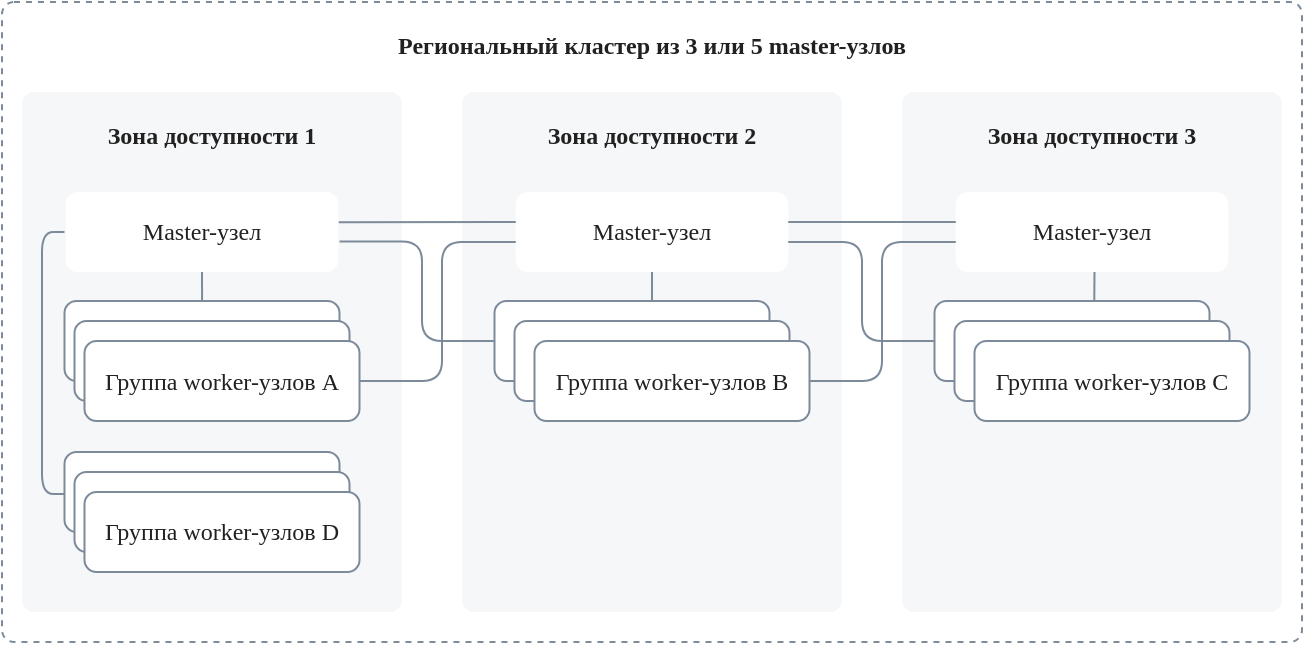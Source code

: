 <mxfile version="28.1.2">
  <diagram name="Страница — 1" id="SsBSkVMVMdWQq_6ef-g-">
    <mxGraphModel dx="946" dy="662" grid="1" gridSize="10" guides="1" tooltips="1" connect="1" arrows="1" fold="1" page="1" pageScale="1" pageWidth="827" pageHeight="1169" math="0" shadow="0">
      <root>
        <mxCell id="0" />
        <mxCell id="1" parent="0" />
        <mxCell id="Dyx80tAi4ZfpFmJzEdqi-1" value="" style="group" vertex="1" connectable="0" parent="1">
          <mxGeometry x="320" y="260" width="650" height="320" as="geometry" />
        </mxCell>
        <mxCell id="Dyx80tAi4ZfpFmJzEdqi-2" value="&lt;font color=&quot;#212121&quot;&gt;Зона доступности&amp;nbsp;3&lt;/font&gt;" style="rounded=1;whiteSpace=wrap;html=1;fontFamily=VK Sans Display;strokeColor=none;arcsize=12;fillColor=#F6F7F9;spacing=10;verticalAlign=top;spacingTop=0;spacingLeft=0;spacingRight=0;fontStyle=1;arcSize=12;absoluteArcSize=1;container=0;" vertex="1" parent="Dyx80tAi4ZfpFmJzEdqi-1">
          <mxGeometry x="450" y="45" width="190" height="260" as="geometry" />
        </mxCell>
        <mxCell id="Dyx80tAi4ZfpFmJzEdqi-3" value="&lt;font color=&quot;#212121&quot;&gt;Зона доступности&amp;nbsp;1&lt;/font&gt;" style="rounded=1;whiteSpace=wrap;html=1;fontFamily=VK Sans Display;strokeColor=none;arcsize=12;fillColor=#F6F7F9;spacing=10;verticalAlign=top;spacingTop=0;spacingLeft=0;spacingRight=0;fontStyle=1;arcSize=12;absoluteArcSize=1;container=0;" vertex="1" parent="Dyx80tAi4ZfpFmJzEdqi-1">
          <mxGeometry x="10" y="45" width="190" height="260" as="geometry" />
        </mxCell>
        <mxCell id="Dyx80tAi4ZfpFmJzEdqi-4" value="&lt;font color=&quot;#212121&quot;&gt;Availility zone 2&lt;/font&gt;" style="rounded=1;whiteSpace=wrap;html=1;fontFamily=VK Sans Display;strokeColor=none;arcsize=12;fillColor=#F6F7F9;spacing=10;verticalAlign=top;spacingTop=0;spacingLeft=0;spacingRight=0;fontStyle=1;arcSize=12;absoluteArcSize=1;container=0;" vertex="1" parent="Dyx80tAi4ZfpFmJzEdqi-1">
          <mxGeometry x="240" y="45" width="180" height="260" as="geometry" />
        </mxCell>
        <mxCell id="Dyx80tAi4ZfpFmJzEdqi-5" style="edgeStyle=orthogonalEdgeStyle;shape=connector;rounded=1;orthogonalLoop=1;jettySize=auto;html=1;labelBackgroundColor=default;strokeColor=#7C8A9A;strokeWidth=1;fontFamily=VK Sans Display;fontSize=16;fontColor=#212121;startArrow=none;startFill=0;endArrow=open;endFill=0;" edge="1" parent="Dyx80tAi4ZfpFmJzEdqi-1">
          <mxGeometry relative="1" as="geometry">
            <mxPoint x="325.0" y="135" as="sourcePoint" />
            <mxPoint x="325" y="165" as="targetPoint" />
          </mxGeometry>
        </mxCell>
        <mxCell id="Dyx80tAi4ZfpFmJzEdqi-6" value="&lt;font color=&quot;#212121&quot;&gt;Master-узел&lt;/font&gt;" style="rounded=1;whiteSpace=wrap;html=1;fontFamily=VK Sans Display;strokeColor=none;arcsize=12;fillColor=#FFFFFF;spacing=0;spacingTop=12;spacingBottom=12;arcSize=12;absoluteArcSize=1;container=0;" vertex="1" parent="Dyx80tAi4ZfpFmJzEdqi-1">
          <mxGeometry x="40" y="95" width="120" height="40" as="geometry" />
        </mxCell>
        <mxCell id="Dyx80tAi4ZfpFmJzEdqi-7" style="edgeStyle=orthogonalEdgeStyle;shape=connector;rounded=1;orthogonalLoop=1;jettySize=auto;html=1;labelBackgroundColor=default;strokeColor=#7C8A9A;strokeWidth=1;fontFamily=VK Sans Display;fontSize=16;fontColor=#212121;startArrow=none;startFill=0;endArrow=none;endFill=0;exitX=0.5;exitY=1;exitDx=0;exitDy=0;entryX=0.573;entryY=0.013;entryDx=0;entryDy=0;entryPerimeter=0;" edge="1" parent="Dyx80tAi4ZfpFmJzEdqi-1" source="Dyx80tAi4ZfpFmJzEdqi-6">
          <mxGeometry relative="1" as="geometry">
            <mxPoint x="80" y="135" as="sourcePoint" />
            <mxPoint x="100.037" y="150.02" as="targetPoint" />
            <Array as="points" />
          </mxGeometry>
        </mxCell>
        <mxCell id="Dyx80tAi4ZfpFmJzEdqi-8" value="&lt;font color=&quot;#212121&quot;&gt;Node 1&lt;/font&gt;" style="rounded=1;whiteSpace=wrap;html=1;fontFamily=VK Sans Display;strokeColor=#7C8A9A;arcsize=12;fillColor=#FFFFFF;spacing=0;spacingTop=12;spacingBottom=12;arcSize=12;absoluteArcSize=1;strokeWidth=1;container=0;" vertex="1" parent="Dyx80tAi4ZfpFmJzEdqi-1">
          <mxGeometry x="31.25" y="149.5" width="137.5" height="40" as="geometry" />
        </mxCell>
        <mxCell id="Dyx80tAi4ZfpFmJzEdqi-9" value="&lt;font color=&quot;#212121&quot;&gt;Node 1&lt;/font&gt;" style="rounded=1;whiteSpace=wrap;html=1;fontFamily=VK Sans Display;strokeColor=#7C8A9A;arcsize=12;fillColor=#FFFFFF;spacing=0;spacingTop=12;spacingBottom=12;arcSize=12;absoluteArcSize=1;strokeWidth=1;container=0;" vertex="1" parent="Dyx80tAi4ZfpFmJzEdqi-1">
          <mxGeometry x="36.25" y="159.5" width="137.5" height="40" as="geometry" />
        </mxCell>
        <mxCell id="Dyx80tAi4ZfpFmJzEdqi-10" value="&lt;font color=&quot;#212121&quot;&gt;Группа worker-узлов А&lt;/font&gt;" style="rounded=1;whiteSpace=wrap;html=1;fontFamily=VK Sans Display;strokeColor=#7C8A9A;arcsize=12;fillColor=#FFFFFF;spacing=0;spacingTop=12;spacingBottom=12;arcSize=12;absoluteArcSize=1;strokeWidth=1;container=0;" vertex="1" parent="Dyx80tAi4ZfpFmJzEdqi-1">
          <mxGeometry x="41.25" y="169.5" width="137.5" height="40" as="geometry" />
        </mxCell>
        <mxCell id="Dyx80tAi4ZfpFmJzEdqi-11" value="&lt;font color=&quot;#212121&quot;&gt;Node 1&lt;/font&gt;" style="rounded=1;whiteSpace=wrap;html=1;fontFamily=VK Sans Display;strokeColor=#7C8A9A;arcsize=12;fillColor=#FFFFFF;spacing=0;spacingTop=12;spacingBottom=12;arcSize=12;absoluteArcSize=1;strokeWidth=1;container=0;" vertex="1" parent="Dyx80tAi4ZfpFmJzEdqi-1">
          <mxGeometry x="31.25" y="225" width="137.5" height="40" as="geometry" />
        </mxCell>
        <mxCell id="Dyx80tAi4ZfpFmJzEdqi-12" value="&lt;font color=&quot;#212121&quot;&gt;Node 1&lt;/font&gt;" style="rounded=1;whiteSpace=wrap;html=1;fontFamily=VK Sans Display;strokeColor=#7C8A9A;arcsize=12;fillColor=#FFFFFF;spacing=0;spacingTop=12;spacingBottom=12;arcSize=12;absoluteArcSize=1;strokeWidth=1;container=0;" vertex="1" parent="Dyx80tAi4ZfpFmJzEdqi-1">
          <mxGeometry x="36.25" y="235" width="137.5" height="40" as="geometry" />
        </mxCell>
        <mxCell id="Dyx80tAi4ZfpFmJzEdqi-13" value="&lt;span style=&quot;color: rgb(33, 33, 33);&quot;&gt;Группа worker-узлов&amp;nbsp;D&lt;/span&gt;" style="rounded=1;whiteSpace=wrap;html=1;fontFamily=VK Sans Display;strokeColor=#7C8A9A;arcsize=12;fillColor=#FFFFFF;spacing=0;spacingTop=12;spacingBottom=12;arcSize=12;absoluteArcSize=1;strokeWidth=1;container=0;" vertex="1" parent="Dyx80tAi4ZfpFmJzEdqi-1">
          <mxGeometry x="41.25" y="245" width="137.5" height="40" as="geometry" />
        </mxCell>
        <mxCell id="Dyx80tAi4ZfpFmJzEdqi-14" value="&lt;font color=&quot;#212121&quot;&gt;Зона доступности&amp;nbsp;2&lt;/font&gt;" style="rounded=1;whiteSpace=wrap;html=1;fontFamily=VK Sans Display;strokeColor=none;arcsize=12;fillColor=#F6F7F9;spacing=10;verticalAlign=top;spacingTop=0;spacingLeft=0;spacingRight=0;fontStyle=1;arcSize=12;absoluteArcSize=1;container=0;" vertex="1" parent="Dyx80tAi4ZfpFmJzEdqi-1">
          <mxGeometry x="230" y="45" width="190" height="260" as="geometry" />
        </mxCell>
        <mxCell id="Dyx80tAi4ZfpFmJzEdqi-15" value="&lt;font color=&quot;#212121&quot;&gt;Node 1&lt;/font&gt;" style="rounded=1;whiteSpace=wrap;html=1;fontFamily=VK Sans Display;strokeColor=#7C8A9A;arcsize=12;fillColor=#FFFFFF;spacing=0;spacingTop=12;spacingBottom=12;arcSize=12;absoluteArcSize=1;strokeWidth=1;container=0;" vertex="1" parent="Dyx80tAi4ZfpFmJzEdqi-1">
          <mxGeometry x="246.25" y="149.5" width="137.5" height="40" as="geometry" />
        </mxCell>
        <mxCell id="Dyx80tAi4ZfpFmJzEdqi-16" value="&lt;font color=&quot;#212121&quot;&gt;Node 1&lt;/font&gt;" style="rounded=1;whiteSpace=wrap;html=1;fontFamily=VK Sans Display;strokeColor=#7C8A9A;arcsize=12;fillColor=#FFFFFF;spacing=0;spacingTop=12;spacingBottom=12;arcSize=12;absoluteArcSize=1;strokeWidth=1;container=0;" vertex="1" parent="Dyx80tAi4ZfpFmJzEdqi-1">
          <mxGeometry x="256.25" y="159.5" width="137.5" height="40" as="geometry" />
        </mxCell>
        <mxCell id="Dyx80tAi4ZfpFmJzEdqi-17" value="&lt;font color=&quot;#212121&quot;&gt;Группа worker-узлов&amp;nbsp;B&lt;/font&gt;" style="rounded=1;whiteSpace=wrap;html=1;fontFamily=VK Sans Display;strokeColor=#7C8A9A;arcsize=12;fillColor=#FFFFFF;spacing=0;spacingTop=12;spacingBottom=12;arcSize=12;absoluteArcSize=1;strokeWidth=1;container=0;" vertex="1" parent="Dyx80tAi4ZfpFmJzEdqi-1">
          <mxGeometry x="266.25" y="169.5" width="137.5" height="40" as="geometry" />
        </mxCell>
        <mxCell id="Dyx80tAi4ZfpFmJzEdqi-18" style="edgeStyle=orthogonalEdgeStyle;shape=connector;rounded=1;orthogonalLoop=1;jettySize=auto;html=1;labelBackgroundColor=default;strokeColor=#7C8A9A;strokeWidth=1;fontFamily=VK Sans Display;fontSize=16;fontColor=#212121;startArrow=none;startFill=0;endArrow=none;endFill=0;exitX=0.5;exitY=1;exitDx=0;exitDy=0;" edge="1" parent="Dyx80tAi4ZfpFmJzEdqi-1" source="Dyx80tAi4ZfpFmJzEdqi-19">
          <mxGeometry relative="1" as="geometry">
            <mxPoint x="305" y="135" as="sourcePoint" />
            <mxPoint x="325" y="150" as="targetPoint" />
            <Array as="points" />
          </mxGeometry>
        </mxCell>
        <mxCell id="Dyx80tAi4ZfpFmJzEdqi-19" value="&lt;font color=&quot;#212121&quot;&gt;Master&lt;/font&gt;&lt;span style=&quot;color: rgb(33, 33, 33);&quot;&gt;-узел&lt;/span&gt;" style="rounded=1;whiteSpace=wrap;html=1;fontFamily=VK Sans Display;strokeColor=none;arcsize=12;fillColor=#FFFFFF;spacing=0;spacingTop=12;spacingBottom=12;arcSize=12;absoluteArcSize=1;container=0;" vertex="1" parent="Dyx80tAi4ZfpFmJzEdqi-1">
          <mxGeometry x="265" y="95" width="120" height="40" as="geometry" />
        </mxCell>
        <mxCell id="Dyx80tAi4ZfpFmJzEdqi-20" value="&lt;font color=&quot;#212121&quot;&gt;Master&lt;/font&gt;&lt;span style=&quot;color: rgb(33, 33, 33);&quot;&gt;-узел&lt;/span&gt;" style="rounded=1;whiteSpace=wrap;html=1;fontFamily=VK Sans Display;strokeColor=none;arcsize=12;fillColor=#FFFFFF;spacing=0;spacingTop=12;spacingBottom=12;arcSize=12;absoluteArcSize=1;container=0;" vertex="1" parent="Dyx80tAi4ZfpFmJzEdqi-1">
          <mxGeometry x="486.25" y="95" width="120" height="40" as="geometry" />
        </mxCell>
        <mxCell id="Dyx80tAi4ZfpFmJzEdqi-21" style="edgeStyle=orthogonalEdgeStyle;shape=connector;rounded=1;orthogonalLoop=1;jettySize=auto;html=1;labelBackgroundColor=default;strokeColor=#7C8A9A;strokeWidth=1;fontFamily=VK Sans Display;fontSize=16;fontColor=#212121;startArrow=none;startFill=0;endArrow=none;endFill=0;exitX=0.5;exitY=1;exitDx=0;exitDy=0;entryX=0.581;entryY=0.007;entryDx=0;entryDy=0;entryPerimeter=0;" edge="1" parent="Dyx80tAi4ZfpFmJzEdqi-1" source="Dyx80tAi4ZfpFmJzEdqi-20" target="Dyx80tAi4ZfpFmJzEdqi-22">
          <mxGeometry relative="1" as="geometry">
            <mxPoint x="525" y="135" as="sourcePoint" />
            <mxPoint x="525.0" y="165" as="targetPoint" />
            <Array as="points" />
          </mxGeometry>
        </mxCell>
        <mxCell id="Dyx80tAi4ZfpFmJzEdqi-22" value="&lt;font color=&quot;#212121&quot;&gt;Node 1&lt;/font&gt;" style="rounded=1;whiteSpace=wrap;html=1;fontFamily=VK Sans Display;strokeColor=#7C8A9A;arcsize=12;fillColor=#FFFFFF;spacing=0;spacingTop=12;spacingBottom=12;arcSize=12;absoluteArcSize=1;strokeWidth=1;container=0;" vertex="1" parent="Dyx80tAi4ZfpFmJzEdqi-1">
          <mxGeometry x="466.25" y="149.5" width="137.5" height="40" as="geometry" />
        </mxCell>
        <mxCell id="Dyx80tAi4ZfpFmJzEdqi-23" value="&lt;font color=&quot;#212121&quot;&gt;Node 1&lt;/font&gt;" style="rounded=1;whiteSpace=wrap;html=1;fontFamily=VK Sans Display;strokeColor=#7C8A9A;arcsize=12;fillColor=#FFFFFF;spacing=0;spacingTop=12;spacingBottom=12;arcSize=12;absoluteArcSize=1;strokeWidth=1;container=0;" vertex="1" parent="Dyx80tAi4ZfpFmJzEdqi-1">
          <mxGeometry x="476.25" y="159.5" width="137.5" height="40" as="geometry" />
        </mxCell>
        <mxCell id="Dyx80tAi4ZfpFmJzEdqi-24" value="&lt;font color=&quot;#212121&quot;&gt;Группа worker-узлов&amp;nbsp;C&lt;/font&gt;" style="rounded=1;whiteSpace=wrap;html=1;fontFamily=VK Sans Display;strokeColor=#7C8A9A;arcsize=12;fillColor=#FFFFFF;spacing=0;spacingTop=12;spacingBottom=12;arcSize=12;absoluteArcSize=1;strokeWidth=1;container=0;" vertex="1" parent="Dyx80tAi4ZfpFmJzEdqi-1">
          <mxGeometry x="486.25" y="169.5" width="137.5" height="40" as="geometry" />
        </mxCell>
        <mxCell id="Dyx80tAi4ZfpFmJzEdqi-25" style="edgeStyle=orthogonalEdgeStyle;shape=connector;rounded=1;orthogonalLoop=1;jettySize=auto;html=1;labelBackgroundColor=default;strokeColor=#7C8A9A;strokeWidth=1;fontFamily=VK Sans Display;fontSize=16;fontColor=#212121;startArrow=none;startFill=0;endArrow=none;endFill=0;entryX=1;entryY=0.5;entryDx=0;entryDy=0;" edge="1" parent="Dyx80tAi4ZfpFmJzEdqi-1" target="Dyx80tAi4ZfpFmJzEdqi-17">
          <mxGeometry relative="1" as="geometry">
            <mxPoint x="480" y="120" as="sourcePoint" />
            <mxPoint x="420" y="195" as="targetPoint" />
            <Array as="points">
              <mxPoint x="480" y="120" />
              <mxPoint x="440" y="120" />
              <mxPoint x="440" y="190" />
              <mxPoint x="407" y="190" />
            </Array>
          </mxGeometry>
        </mxCell>
        <mxCell id="Dyx80tAi4ZfpFmJzEdqi-26" style="edgeStyle=orthogonalEdgeStyle;shape=connector;rounded=1;orthogonalLoop=1;jettySize=auto;html=1;labelBackgroundColor=default;strokeColor=#7C8A9A;strokeWidth=1;fontFamily=VK Sans Display;fontSize=16;fontColor=#212121;startArrow=none;startFill=0;endArrow=none;endFill=0;entryX=1;entryY=0.5;entryDx=0;entryDy=0;exitX=0;exitY=0.5;exitDx=0;exitDy=0;" edge="1" parent="Dyx80tAi4ZfpFmJzEdqi-1">
          <mxGeometry relative="1" as="geometry">
            <mxPoint x="480" y="110" as="sourcePoint" />
            <mxPoint x="390" y="110" as="targetPoint" />
            <Array as="points" />
          </mxGeometry>
        </mxCell>
        <mxCell id="Dyx80tAi4ZfpFmJzEdqi-27" style="edgeStyle=orthogonalEdgeStyle;shape=connector;rounded=1;orthogonalLoop=1;jettySize=auto;html=1;labelBackgroundColor=default;strokeColor=#7C8A9A;strokeWidth=1;fontFamily=VK Sans Display;fontSize=16;fontColor=#212121;startArrow=none;startFill=0;endArrow=none;endFill=0;exitX=0;exitY=0.5;exitDx=0;exitDy=0;entryX=1;entryY=0.618;entryDx=0;entryDy=0;entryPerimeter=0;" edge="1" parent="Dyx80tAi4ZfpFmJzEdqi-1" source="Dyx80tAi4ZfpFmJzEdqi-15">
          <mxGeometry relative="1" as="geometry">
            <mxPoint x="252.5" y="177.72" as="sourcePoint" />
            <mxPoint x="168.75" y="119.72" as="targetPoint" />
            <Array as="points">
              <mxPoint x="210" y="169" />
              <mxPoint x="210" y="120" />
            </Array>
          </mxGeometry>
        </mxCell>
        <mxCell id="Dyx80tAi4ZfpFmJzEdqi-28" style="edgeStyle=orthogonalEdgeStyle;shape=connector;rounded=1;orthogonalLoop=1;jettySize=auto;html=1;labelBackgroundColor=default;strokeColor=#7C8A9A;strokeWidth=1;fontFamily=VK Sans Display;fontSize=16;fontColor=#212121;startArrow=none;startFill=0;endArrow=none;endFill=0;entryX=0.997;entryY=0.378;entryDx=0;entryDy=0;exitX=0;exitY=0.5;exitDx=0;exitDy=0;entryPerimeter=0;" edge="1" parent="Dyx80tAi4ZfpFmJzEdqi-1">
          <mxGeometry relative="1" as="geometry">
            <mxPoint x="270" y="110" as="sourcePoint" />
            <mxPoint x="168.337" y="110.12" as="targetPoint" />
            <Array as="points">
              <mxPoint x="260" y="110" />
            </Array>
          </mxGeometry>
        </mxCell>
        <mxCell id="Dyx80tAi4ZfpFmJzEdqi-29" style="edgeStyle=orthogonalEdgeStyle;shape=connector;rounded=1;orthogonalLoop=1;jettySize=auto;html=1;labelBackgroundColor=default;strokeColor=#7C8A9A;strokeWidth=1;fontFamily=VK Sans Display;fontSize=16;fontColor=#212121;startArrow=none;startFill=0;endArrow=none;endFill=0;entryX=1;entryY=0.5;entryDx=0;entryDy=0;" edge="1" parent="Dyx80tAi4ZfpFmJzEdqi-1" target="Dyx80tAi4ZfpFmJzEdqi-10">
          <mxGeometry relative="1" as="geometry">
            <mxPoint x="270" y="120" as="sourcePoint" />
            <mxPoint x="220" y="195" as="targetPoint" />
            <Array as="points">
              <mxPoint x="220" y="120" />
              <mxPoint x="220" y="189" />
            </Array>
          </mxGeometry>
        </mxCell>
        <mxCell id="Dyx80tAi4ZfpFmJzEdqi-30" style="edgeStyle=orthogonalEdgeStyle;shape=connector;rounded=1;orthogonalLoop=1;jettySize=auto;html=1;labelBackgroundColor=default;strokeColor=#7C8A9A;strokeWidth=1;fontFamily=VK Sans Display;fontSize=16;fontColor=#212121;startArrow=none;startFill=0;endArrow=none;endFill=0;entryX=1;entryY=0.617;entryDx=0;entryDy=0;entryPerimeter=0;exitX=0;exitY=0.5;exitDx=0;exitDy=0;" edge="1" parent="Dyx80tAi4ZfpFmJzEdqi-1" source="Dyx80tAi4ZfpFmJzEdqi-22" target="Dyx80tAi4ZfpFmJzEdqi-19">
          <mxGeometry relative="1" as="geometry">
            <mxPoint x="460" y="170" as="sourcePoint" />
            <mxPoint x="390" y="115" as="targetPoint" />
            <Array as="points">
              <mxPoint x="430" y="170" />
              <mxPoint x="430" y="120" />
              <mxPoint x="390" y="120" />
            </Array>
          </mxGeometry>
        </mxCell>
        <mxCell id="Dyx80tAi4ZfpFmJzEdqi-31" value="Региональный кластер из 3 или 5 master-узлов" style="rounded=1;whiteSpace=wrap;html=1;strokeColor=#7C8A9A;strokeWidth=1;fontColor=#212121;fillColor=none;dashed=1;fontFamily=VK Sans Display;verticalAlign=top;spacing=10;fontStyle=1;arcSize=12;absoluteArcSize=1;container=0;movable=1;resizable=1;rotatable=1;deletable=1;editable=1;locked=0;connectable=1;" vertex="1" parent="Dyx80tAi4ZfpFmJzEdqi-1">
          <mxGeometry width="650" height="320" as="geometry" />
        </mxCell>
        <mxCell id="Dyx80tAi4ZfpFmJzEdqi-32" style="edgeStyle=orthogonalEdgeStyle;shape=connector;rounded=1;orthogonalLoop=1;jettySize=auto;html=1;labelBackgroundColor=default;strokeColor=#7C8A9A;strokeWidth=1;fontFamily=VK Sans Display;fontSize=16;fontColor=#212121;startArrow=none;startFill=0;endArrow=none;endFill=0;entryX=0.001;entryY=0.522;entryDx=0;entryDy=0;exitX=0;exitY=0.5;exitDx=0;exitDy=0;entryPerimeter=0;" edge="1" parent="Dyx80tAi4ZfpFmJzEdqi-1" target="Dyx80tAi4ZfpFmJzEdqi-11">
          <mxGeometry relative="1" as="geometry">
            <mxPoint x="31.25" y="115" as="sourcePoint" />
            <mxPoint x="-60" y="250" as="targetPoint" />
            <Array as="points">
              <mxPoint x="20" y="115" />
              <mxPoint x="20" y="246" />
              <mxPoint x="31" y="246" />
            </Array>
          </mxGeometry>
        </mxCell>
        <mxCell id="Dyx80tAi4ZfpFmJzEdqi-33" value="&lt;font color=&quot;#212121&quot;&gt;Master-узел&lt;/font&gt;" style="rounded=1;whiteSpace=wrap;html=1;fontFamily=VK Sans Display;strokeColor=none;arcsize=12;fillColor=#FFFFFF;spacing=0;spacingTop=12;spacingBottom=12;arcSize=12;absoluteArcSize=1;container=0;" vertex="1" parent="Dyx80tAi4ZfpFmJzEdqi-1">
          <mxGeometry x="31.88" y="95" width="136.25" height="40" as="geometry" />
        </mxCell>
        <mxCell id="Dyx80tAi4ZfpFmJzEdqi-34" value="&lt;font color=&quot;#212121&quot;&gt;Master-узел&lt;/font&gt;" style="rounded=1;whiteSpace=wrap;html=1;fontFamily=VK Sans Display;strokeColor=none;arcsize=12;fillColor=#FFFFFF;spacing=0;spacingTop=12;spacingBottom=12;arcSize=12;absoluteArcSize=1;container=0;" vertex="1" parent="Dyx80tAi4ZfpFmJzEdqi-1">
          <mxGeometry x="256.87" y="95" width="136.25" height="40" as="geometry" />
        </mxCell>
        <mxCell id="Dyx80tAi4ZfpFmJzEdqi-35" value="&lt;font color=&quot;#212121&quot;&gt;Master-узел&lt;/font&gt;" style="rounded=1;whiteSpace=wrap;html=1;fontFamily=VK Sans Display;strokeColor=none;arcsize=12;fillColor=#FFFFFF;spacing=0;spacingTop=12;spacingBottom=12;arcSize=12;absoluteArcSize=1;container=0;" vertex="1" parent="Dyx80tAi4ZfpFmJzEdqi-1">
          <mxGeometry x="476.88" y="95" width="136.25" height="40" as="geometry" />
        </mxCell>
      </root>
    </mxGraphModel>
  </diagram>
</mxfile>
